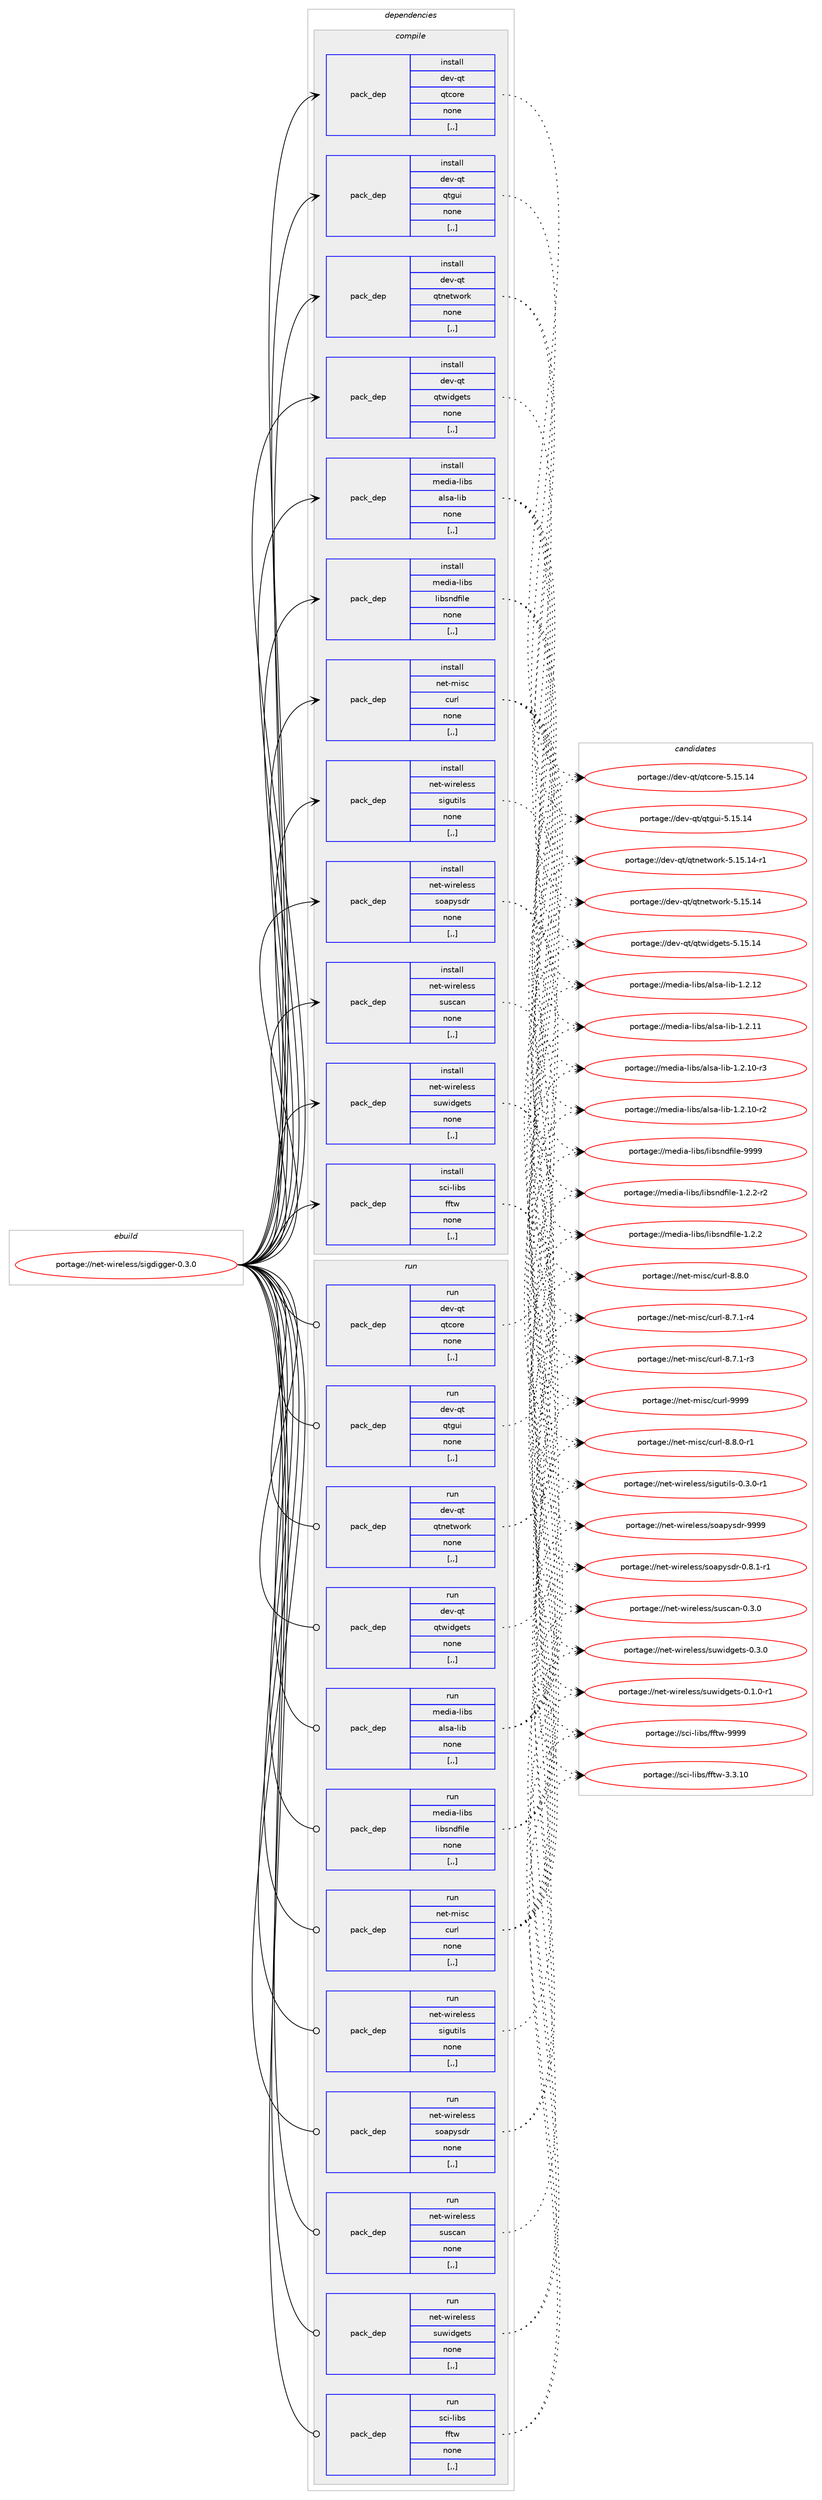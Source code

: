 digraph prolog {

# *************
# Graph options
# *************

newrank=true;
concentrate=true;
compound=true;
graph [rankdir=LR,fontname=Helvetica,fontsize=10,ranksep=1.5];#, ranksep=2.5, nodesep=0.2];
edge  [arrowhead=vee];
node  [fontname=Helvetica,fontsize=10];

# **********
# The ebuild
# **********

subgraph cluster_leftcol {
color=gray;
label=<<i>ebuild</i>>;
id [label="portage://net-wireless/sigdigger-0.3.0", color=red, width=4, href="../net-wireless/sigdigger-0.3.0.svg"];
}

# ****************
# The dependencies
# ****************

subgraph cluster_midcol {
color=gray;
label=<<i>dependencies</i>>;
subgraph cluster_compile {
fillcolor="#eeeeee";
style=filled;
label=<<i>compile</i>>;
subgraph pack282447 {
dependency388072 [label=<<TABLE BORDER="0" CELLBORDER="1" CELLSPACING="0" CELLPADDING="4" WIDTH="220"><TR><TD ROWSPAN="6" CELLPADDING="30">pack_dep</TD></TR><TR><TD WIDTH="110">install</TD></TR><TR><TD>dev-qt</TD></TR><TR><TD>qtcore</TD></TR><TR><TD>none</TD></TR><TR><TD>[,,]</TD></TR></TABLE>>, shape=none, color=blue];
}
id:e -> dependency388072:w [weight=20,style="solid",arrowhead="vee"];
subgraph pack282448 {
dependency388073 [label=<<TABLE BORDER="0" CELLBORDER="1" CELLSPACING="0" CELLPADDING="4" WIDTH="220"><TR><TD ROWSPAN="6" CELLPADDING="30">pack_dep</TD></TR><TR><TD WIDTH="110">install</TD></TR><TR><TD>dev-qt</TD></TR><TR><TD>qtgui</TD></TR><TR><TD>none</TD></TR><TR><TD>[,,]</TD></TR></TABLE>>, shape=none, color=blue];
}
id:e -> dependency388073:w [weight=20,style="solid",arrowhead="vee"];
subgraph pack282449 {
dependency388074 [label=<<TABLE BORDER="0" CELLBORDER="1" CELLSPACING="0" CELLPADDING="4" WIDTH="220"><TR><TD ROWSPAN="6" CELLPADDING="30">pack_dep</TD></TR><TR><TD WIDTH="110">install</TD></TR><TR><TD>dev-qt</TD></TR><TR><TD>qtnetwork</TD></TR><TR><TD>none</TD></TR><TR><TD>[,,]</TD></TR></TABLE>>, shape=none, color=blue];
}
id:e -> dependency388074:w [weight=20,style="solid",arrowhead="vee"];
subgraph pack282450 {
dependency388075 [label=<<TABLE BORDER="0" CELLBORDER="1" CELLSPACING="0" CELLPADDING="4" WIDTH="220"><TR><TD ROWSPAN="6" CELLPADDING="30">pack_dep</TD></TR><TR><TD WIDTH="110">install</TD></TR><TR><TD>dev-qt</TD></TR><TR><TD>qtwidgets</TD></TR><TR><TD>none</TD></TR><TR><TD>[,,]</TD></TR></TABLE>>, shape=none, color=blue];
}
id:e -> dependency388075:w [weight=20,style="solid",arrowhead="vee"];
subgraph pack282451 {
dependency388076 [label=<<TABLE BORDER="0" CELLBORDER="1" CELLSPACING="0" CELLPADDING="4" WIDTH="220"><TR><TD ROWSPAN="6" CELLPADDING="30">pack_dep</TD></TR><TR><TD WIDTH="110">install</TD></TR><TR><TD>media-libs</TD></TR><TR><TD>alsa-lib</TD></TR><TR><TD>none</TD></TR><TR><TD>[,,]</TD></TR></TABLE>>, shape=none, color=blue];
}
id:e -> dependency388076:w [weight=20,style="solid",arrowhead="vee"];
subgraph pack282452 {
dependency388077 [label=<<TABLE BORDER="0" CELLBORDER="1" CELLSPACING="0" CELLPADDING="4" WIDTH="220"><TR><TD ROWSPAN="6" CELLPADDING="30">pack_dep</TD></TR><TR><TD WIDTH="110">install</TD></TR><TR><TD>media-libs</TD></TR><TR><TD>libsndfile</TD></TR><TR><TD>none</TD></TR><TR><TD>[,,]</TD></TR></TABLE>>, shape=none, color=blue];
}
id:e -> dependency388077:w [weight=20,style="solid",arrowhead="vee"];
subgraph pack282453 {
dependency388078 [label=<<TABLE BORDER="0" CELLBORDER="1" CELLSPACING="0" CELLPADDING="4" WIDTH="220"><TR><TD ROWSPAN="6" CELLPADDING="30">pack_dep</TD></TR><TR><TD WIDTH="110">install</TD></TR><TR><TD>net-misc</TD></TR><TR><TD>curl</TD></TR><TR><TD>none</TD></TR><TR><TD>[,,]</TD></TR></TABLE>>, shape=none, color=blue];
}
id:e -> dependency388078:w [weight=20,style="solid",arrowhead="vee"];
subgraph pack282454 {
dependency388079 [label=<<TABLE BORDER="0" CELLBORDER="1" CELLSPACING="0" CELLPADDING="4" WIDTH="220"><TR><TD ROWSPAN="6" CELLPADDING="30">pack_dep</TD></TR><TR><TD WIDTH="110">install</TD></TR><TR><TD>net-wireless</TD></TR><TR><TD>sigutils</TD></TR><TR><TD>none</TD></TR><TR><TD>[,,]</TD></TR></TABLE>>, shape=none, color=blue];
}
id:e -> dependency388079:w [weight=20,style="solid",arrowhead="vee"];
subgraph pack282455 {
dependency388080 [label=<<TABLE BORDER="0" CELLBORDER="1" CELLSPACING="0" CELLPADDING="4" WIDTH="220"><TR><TD ROWSPAN="6" CELLPADDING="30">pack_dep</TD></TR><TR><TD WIDTH="110">install</TD></TR><TR><TD>net-wireless</TD></TR><TR><TD>soapysdr</TD></TR><TR><TD>none</TD></TR><TR><TD>[,,]</TD></TR></TABLE>>, shape=none, color=blue];
}
id:e -> dependency388080:w [weight=20,style="solid",arrowhead="vee"];
subgraph pack282456 {
dependency388081 [label=<<TABLE BORDER="0" CELLBORDER="1" CELLSPACING="0" CELLPADDING="4" WIDTH="220"><TR><TD ROWSPAN="6" CELLPADDING="30">pack_dep</TD></TR><TR><TD WIDTH="110">install</TD></TR><TR><TD>net-wireless</TD></TR><TR><TD>suscan</TD></TR><TR><TD>none</TD></TR><TR><TD>[,,]</TD></TR></TABLE>>, shape=none, color=blue];
}
id:e -> dependency388081:w [weight=20,style="solid",arrowhead="vee"];
subgraph pack282457 {
dependency388082 [label=<<TABLE BORDER="0" CELLBORDER="1" CELLSPACING="0" CELLPADDING="4" WIDTH="220"><TR><TD ROWSPAN="6" CELLPADDING="30">pack_dep</TD></TR><TR><TD WIDTH="110">install</TD></TR><TR><TD>net-wireless</TD></TR><TR><TD>suwidgets</TD></TR><TR><TD>none</TD></TR><TR><TD>[,,]</TD></TR></TABLE>>, shape=none, color=blue];
}
id:e -> dependency388082:w [weight=20,style="solid",arrowhead="vee"];
subgraph pack282458 {
dependency388083 [label=<<TABLE BORDER="0" CELLBORDER="1" CELLSPACING="0" CELLPADDING="4" WIDTH="220"><TR><TD ROWSPAN="6" CELLPADDING="30">pack_dep</TD></TR><TR><TD WIDTH="110">install</TD></TR><TR><TD>sci-libs</TD></TR><TR><TD>fftw</TD></TR><TR><TD>none</TD></TR><TR><TD>[,,]</TD></TR></TABLE>>, shape=none, color=blue];
}
id:e -> dependency388083:w [weight=20,style="solid",arrowhead="vee"];
}
subgraph cluster_compileandrun {
fillcolor="#eeeeee";
style=filled;
label=<<i>compile and run</i>>;
}
subgraph cluster_run {
fillcolor="#eeeeee";
style=filled;
label=<<i>run</i>>;
subgraph pack282459 {
dependency388084 [label=<<TABLE BORDER="0" CELLBORDER="1" CELLSPACING="0" CELLPADDING="4" WIDTH="220"><TR><TD ROWSPAN="6" CELLPADDING="30">pack_dep</TD></TR><TR><TD WIDTH="110">run</TD></TR><TR><TD>dev-qt</TD></TR><TR><TD>qtcore</TD></TR><TR><TD>none</TD></TR><TR><TD>[,,]</TD></TR></TABLE>>, shape=none, color=blue];
}
id:e -> dependency388084:w [weight=20,style="solid",arrowhead="odot"];
subgraph pack282460 {
dependency388085 [label=<<TABLE BORDER="0" CELLBORDER="1" CELLSPACING="0" CELLPADDING="4" WIDTH="220"><TR><TD ROWSPAN="6" CELLPADDING="30">pack_dep</TD></TR><TR><TD WIDTH="110">run</TD></TR><TR><TD>dev-qt</TD></TR><TR><TD>qtgui</TD></TR><TR><TD>none</TD></TR><TR><TD>[,,]</TD></TR></TABLE>>, shape=none, color=blue];
}
id:e -> dependency388085:w [weight=20,style="solid",arrowhead="odot"];
subgraph pack282461 {
dependency388086 [label=<<TABLE BORDER="0" CELLBORDER="1" CELLSPACING="0" CELLPADDING="4" WIDTH="220"><TR><TD ROWSPAN="6" CELLPADDING="30">pack_dep</TD></TR><TR><TD WIDTH="110">run</TD></TR><TR><TD>dev-qt</TD></TR><TR><TD>qtnetwork</TD></TR><TR><TD>none</TD></TR><TR><TD>[,,]</TD></TR></TABLE>>, shape=none, color=blue];
}
id:e -> dependency388086:w [weight=20,style="solid",arrowhead="odot"];
subgraph pack282462 {
dependency388087 [label=<<TABLE BORDER="0" CELLBORDER="1" CELLSPACING="0" CELLPADDING="4" WIDTH="220"><TR><TD ROWSPAN="6" CELLPADDING="30">pack_dep</TD></TR><TR><TD WIDTH="110">run</TD></TR><TR><TD>dev-qt</TD></TR><TR><TD>qtwidgets</TD></TR><TR><TD>none</TD></TR><TR><TD>[,,]</TD></TR></TABLE>>, shape=none, color=blue];
}
id:e -> dependency388087:w [weight=20,style="solid",arrowhead="odot"];
subgraph pack282463 {
dependency388088 [label=<<TABLE BORDER="0" CELLBORDER="1" CELLSPACING="0" CELLPADDING="4" WIDTH="220"><TR><TD ROWSPAN="6" CELLPADDING="30">pack_dep</TD></TR><TR><TD WIDTH="110">run</TD></TR><TR><TD>media-libs</TD></TR><TR><TD>alsa-lib</TD></TR><TR><TD>none</TD></TR><TR><TD>[,,]</TD></TR></TABLE>>, shape=none, color=blue];
}
id:e -> dependency388088:w [weight=20,style="solid",arrowhead="odot"];
subgraph pack282464 {
dependency388089 [label=<<TABLE BORDER="0" CELLBORDER="1" CELLSPACING="0" CELLPADDING="4" WIDTH="220"><TR><TD ROWSPAN="6" CELLPADDING="30">pack_dep</TD></TR><TR><TD WIDTH="110">run</TD></TR><TR><TD>media-libs</TD></TR><TR><TD>libsndfile</TD></TR><TR><TD>none</TD></TR><TR><TD>[,,]</TD></TR></TABLE>>, shape=none, color=blue];
}
id:e -> dependency388089:w [weight=20,style="solid",arrowhead="odot"];
subgraph pack282465 {
dependency388090 [label=<<TABLE BORDER="0" CELLBORDER="1" CELLSPACING="0" CELLPADDING="4" WIDTH="220"><TR><TD ROWSPAN="6" CELLPADDING="30">pack_dep</TD></TR><TR><TD WIDTH="110">run</TD></TR><TR><TD>net-misc</TD></TR><TR><TD>curl</TD></TR><TR><TD>none</TD></TR><TR><TD>[,,]</TD></TR></TABLE>>, shape=none, color=blue];
}
id:e -> dependency388090:w [weight=20,style="solid",arrowhead="odot"];
subgraph pack282466 {
dependency388091 [label=<<TABLE BORDER="0" CELLBORDER="1" CELLSPACING="0" CELLPADDING="4" WIDTH="220"><TR><TD ROWSPAN="6" CELLPADDING="30">pack_dep</TD></TR><TR><TD WIDTH="110">run</TD></TR><TR><TD>net-wireless</TD></TR><TR><TD>sigutils</TD></TR><TR><TD>none</TD></TR><TR><TD>[,,]</TD></TR></TABLE>>, shape=none, color=blue];
}
id:e -> dependency388091:w [weight=20,style="solid",arrowhead="odot"];
subgraph pack282467 {
dependency388092 [label=<<TABLE BORDER="0" CELLBORDER="1" CELLSPACING="0" CELLPADDING="4" WIDTH="220"><TR><TD ROWSPAN="6" CELLPADDING="30">pack_dep</TD></TR><TR><TD WIDTH="110">run</TD></TR><TR><TD>net-wireless</TD></TR><TR><TD>soapysdr</TD></TR><TR><TD>none</TD></TR><TR><TD>[,,]</TD></TR></TABLE>>, shape=none, color=blue];
}
id:e -> dependency388092:w [weight=20,style="solid",arrowhead="odot"];
subgraph pack282468 {
dependency388093 [label=<<TABLE BORDER="0" CELLBORDER="1" CELLSPACING="0" CELLPADDING="4" WIDTH="220"><TR><TD ROWSPAN="6" CELLPADDING="30">pack_dep</TD></TR><TR><TD WIDTH="110">run</TD></TR><TR><TD>net-wireless</TD></TR><TR><TD>suscan</TD></TR><TR><TD>none</TD></TR><TR><TD>[,,]</TD></TR></TABLE>>, shape=none, color=blue];
}
id:e -> dependency388093:w [weight=20,style="solid",arrowhead="odot"];
subgraph pack282469 {
dependency388094 [label=<<TABLE BORDER="0" CELLBORDER="1" CELLSPACING="0" CELLPADDING="4" WIDTH="220"><TR><TD ROWSPAN="6" CELLPADDING="30">pack_dep</TD></TR><TR><TD WIDTH="110">run</TD></TR><TR><TD>net-wireless</TD></TR><TR><TD>suwidgets</TD></TR><TR><TD>none</TD></TR><TR><TD>[,,]</TD></TR></TABLE>>, shape=none, color=blue];
}
id:e -> dependency388094:w [weight=20,style="solid",arrowhead="odot"];
subgraph pack282470 {
dependency388095 [label=<<TABLE BORDER="0" CELLBORDER="1" CELLSPACING="0" CELLPADDING="4" WIDTH="220"><TR><TD ROWSPAN="6" CELLPADDING="30">pack_dep</TD></TR><TR><TD WIDTH="110">run</TD></TR><TR><TD>sci-libs</TD></TR><TR><TD>fftw</TD></TR><TR><TD>none</TD></TR><TR><TD>[,,]</TD></TR></TABLE>>, shape=none, color=blue];
}
id:e -> dependency388095:w [weight=20,style="solid",arrowhead="odot"];
}
}

# **************
# The candidates
# **************

subgraph cluster_choices {
rank=same;
color=gray;
label=<<i>candidates</i>>;

subgraph choice282447 {
color=black;
nodesep=1;
choice1001011184511311647113116991111141014553464953464952 [label="portage://dev-qt/qtcore-5.15.14", color=red, width=4,href="../dev-qt/qtcore-5.15.14.svg"];
dependency388072:e -> choice1001011184511311647113116991111141014553464953464952:w [style=dotted,weight="100"];
}
subgraph choice282448 {
color=black;
nodesep=1;
choice10010111845113116471131161031171054553464953464952 [label="portage://dev-qt/qtgui-5.15.14", color=red, width=4,href="../dev-qt/qtgui-5.15.14.svg"];
dependency388073:e -> choice10010111845113116471131161031171054553464953464952:w [style=dotted,weight="100"];
}
subgraph choice282449 {
color=black;
nodesep=1;
choice100101118451131164711311611010111611911111410745534649534649524511449 [label="portage://dev-qt/qtnetwork-5.15.14-r1", color=red, width=4,href="../dev-qt/qtnetwork-5.15.14-r1.svg"];
choice10010111845113116471131161101011161191111141074553464953464952 [label="portage://dev-qt/qtnetwork-5.15.14", color=red, width=4,href="../dev-qt/qtnetwork-5.15.14.svg"];
dependency388074:e -> choice100101118451131164711311611010111611911111410745534649534649524511449:w [style=dotted,weight="100"];
dependency388074:e -> choice10010111845113116471131161101011161191111141074553464953464952:w [style=dotted,weight="100"];
}
subgraph choice282450 {
color=black;
nodesep=1;
choice10010111845113116471131161191051001031011161154553464953464952 [label="portage://dev-qt/qtwidgets-5.15.14", color=red, width=4,href="../dev-qt/qtwidgets-5.15.14.svg"];
dependency388075:e -> choice10010111845113116471131161191051001031011161154553464953464952:w [style=dotted,weight="100"];
}
subgraph choice282451 {
color=black;
nodesep=1;
choice109101100105974510810598115479710811597451081059845494650464950 [label="portage://media-libs/alsa-lib-1.2.12", color=red, width=4,href="../media-libs/alsa-lib-1.2.12.svg"];
choice109101100105974510810598115479710811597451081059845494650464949 [label="portage://media-libs/alsa-lib-1.2.11", color=red, width=4,href="../media-libs/alsa-lib-1.2.11.svg"];
choice1091011001059745108105981154797108115974510810598454946504649484511451 [label="portage://media-libs/alsa-lib-1.2.10-r3", color=red, width=4,href="../media-libs/alsa-lib-1.2.10-r3.svg"];
choice1091011001059745108105981154797108115974510810598454946504649484511450 [label="portage://media-libs/alsa-lib-1.2.10-r2", color=red, width=4,href="../media-libs/alsa-lib-1.2.10-r2.svg"];
dependency388076:e -> choice109101100105974510810598115479710811597451081059845494650464950:w [style=dotted,weight="100"];
dependency388076:e -> choice109101100105974510810598115479710811597451081059845494650464949:w [style=dotted,weight="100"];
dependency388076:e -> choice1091011001059745108105981154797108115974510810598454946504649484511451:w [style=dotted,weight="100"];
dependency388076:e -> choice1091011001059745108105981154797108115974510810598454946504649484511450:w [style=dotted,weight="100"];
}
subgraph choice282452 {
color=black;
nodesep=1;
choice10910110010597451081059811547108105981151101001021051081014557575757 [label="portage://media-libs/libsndfile-9999", color=red, width=4,href="../media-libs/libsndfile-9999.svg"];
choice10910110010597451081059811547108105981151101001021051081014549465046504511450 [label="portage://media-libs/libsndfile-1.2.2-r2", color=red, width=4,href="../media-libs/libsndfile-1.2.2-r2.svg"];
choice1091011001059745108105981154710810598115110100102105108101454946504650 [label="portage://media-libs/libsndfile-1.2.2", color=red, width=4,href="../media-libs/libsndfile-1.2.2.svg"];
dependency388077:e -> choice10910110010597451081059811547108105981151101001021051081014557575757:w [style=dotted,weight="100"];
dependency388077:e -> choice10910110010597451081059811547108105981151101001021051081014549465046504511450:w [style=dotted,weight="100"];
dependency388077:e -> choice1091011001059745108105981154710810598115110100102105108101454946504650:w [style=dotted,weight="100"];
}
subgraph choice282453 {
color=black;
nodesep=1;
choice110101116451091051159947991171141084557575757 [label="portage://net-misc/curl-9999", color=red, width=4,href="../net-misc/curl-9999.svg"];
choice110101116451091051159947991171141084556465646484511449 [label="portage://net-misc/curl-8.8.0-r1", color=red, width=4,href="../net-misc/curl-8.8.0-r1.svg"];
choice11010111645109105115994799117114108455646564648 [label="portage://net-misc/curl-8.8.0", color=red, width=4,href="../net-misc/curl-8.8.0.svg"];
choice110101116451091051159947991171141084556465546494511452 [label="portage://net-misc/curl-8.7.1-r4", color=red, width=4,href="../net-misc/curl-8.7.1-r4.svg"];
choice110101116451091051159947991171141084556465546494511451 [label="portage://net-misc/curl-8.7.1-r3", color=red, width=4,href="../net-misc/curl-8.7.1-r3.svg"];
dependency388078:e -> choice110101116451091051159947991171141084557575757:w [style=dotted,weight="100"];
dependency388078:e -> choice110101116451091051159947991171141084556465646484511449:w [style=dotted,weight="100"];
dependency388078:e -> choice11010111645109105115994799117114108455646564648:w [style=dotted,weight="100"];
dependency388078:e -> choice110101116451091051159947991171141084556465546494511452:w [style=dotted,weight="100"];
dependency388078:e -> choice110101116451091051159947991171141084556465546494511451:w [style=dotted,weight="100"];
}
subgraph choice282454 {
color=black;
nodesep=1;
choice11010111645119105114101108101115115471151051031171161051081154548465146484511449 [label="portage://net-wireless/sigutils-0.3.0-r1", color=red, width=4,href="../net-wireless/sigutils-0.3.0-r1.svg"];
dependency388079:e -> choice11010111645119105114101108101115115471151051031171161051081154548465146484511449:w [style=dotted,weight="100"];
}
subgraph choice282455 {
color=black;
nodesep=1;
choice1101011164511910511410110810111511547115111971121211151001144557575757 [label="portage://net-wireless/soapysdr-9999", color=red, width=4,href="../net-wireless/soapysdr-9999.svg"];
choice1101011164511910511410110810111511547115111971121211151001144548465646494511449 [label="portage://net-wireless/soapysdr-0.8.1-r1", color=red, width=4,href="../net-wireless/soapysdr-0.8.1-r1.svg"];
dependency388080:e -> choice1101011164511910511410110810111511547115111971121211151001144557575757:w [style=dotted,weight="100"];
dependency388080:e -> choice1101011164511910511410110810111511547115111971121211151001144548465646494511449:w [style=dotted,weight="100"];
}
subgraph choice282456 {
color=black;
nodesep=1;
choice11010111645119105114101108101115115471151171159997110454846514648 [label="portage://net-wireless/suscan-0.3.0", color=red, width=4,href="../net-wireless/suscan-0.3.0.svg"];
dependency388081:e -> choice11010111645119105114101108101115115471151171159997110454846514648:w [style=dotted,weight="100"];
}
subgraph choice282457 {
color=black;
nodesep=1;
choice1101011164511910511410110810111511547115117119105100103101116115454846514648 [label="portage://net-wireless/suwidgets-0.3.0", color=red, width=4,href="../net-wireless/suwidgets-0.3.0.svg"];
choice11010111645119105114101108101115115471151171191051001031011161154548464946484511449 [label="portage://net-wireless/suwidgets-0.1.0-r1", color=red, width=4,href="../net-wireless/suwidgets-0.1.0-r1.svg"];
dependency388082:e -> choice1101011164511910511410110810111511547115117119105100103101116115454846514648:w [style=dotted,weight="100"];
dependency388082:e -> choice11010111645119105114101108101115115471151171191051001031011161154548464946484511449:w [style=dotted,weight="100"];
}
subgraph choice282458 {
color=black;
nodesep=1;
choice115991054510810598115471021021161194557575757 [label="portage://sci-libs/fftw-9999", color=red, width=4,href="../sci-libs/fftw-9999.svg"];
choice1159910545108105981154710210211611945514651464948 [label="portage://sci-libs/fftw-3.3.10", color=red, width=4,href="../sci-libs/fftw-3.3.10.svg"];
dependency388083:e -> choice115991054510810598115471021021161194557575757:w [style=dotted,weight="100"];
dependency388083:e -> choice1159910545108105981154710210211611945514651464948:w [style=dotted,weight="100"];
}
subgraph choice282459 {
color=black;
nodesep=1;
choice1001011184511311647113116991111141014553464953464952 [label="portage://dev-qt/qtcore-5.15.14", color=red, width=4,href="../dev-qt/qtcore-5.15.14.svg"];
dependency388084:e -> choice1001011184511311647113116991111141014553464953464952:w [style=dotted,weight="100"];
}
subgraph choice282460 {
color=black;
nodesep=1;
choice10010111845113116471131161031171054553464953464952 [label="portage://dev-qt/qtgui-5.15.14", color=red, width=4,href="../dev-qt/qtgui-5.15.14.svg"];
dependency388085:e -> choice10010111845113116471131161031171054553464953464952:w [style=dotted,weight="100"];
}
subgraph choice282461 {
color=black;
nodesep=1;
choice100101118451131164711311611010111611911111410745534649534649524511449 [label="portage://dev-qt/qtnetwork-5.15.14-r1", color=red, width=4,href="../dev-qt/qtnetwork-5.15.14-r1.svg"];
choice10010111845113116471131161101011161191111141074553464953464952 [label="portage://dev-qt/qtnetwork-5.15.14", color=red, width=4,href="../dev-qt/qtnetwork-5.15.14.svg"];
dependency388086:e -> choice100101118451131164711311611010111611911111410745534649534649524511449:w [style=dotted,weight="100"];
dependency388086:e -> choice10010111845113116471131161101011161191111141074553464953464952:w [style=dotted,weight="100"];
}
subgraph choice282462 {
color=black;
nodesep=1;
choice10010111845113116471131161191051001031011161154553464953464952 [label="portage://dev-qt/qtwidgets-5.15.14", color=red, width=4,href="../dev-qt/qtwidgets-5.15.14.svg"];
dependency388087:e -> choice10010111845113116471131161191051001031011161154553464953464952:w [style=dotted,weight="100"];
}
subgraph choice282463 {
color=black;
nodesep=1;
choice109101100105974510810598115479710811597451081059845494650464950 [label="portage://media-libs/alsa-lib-1.2.12", color=red, width=4,href="../media-libs/alsa-lib-1.2.12.svg"];
choice109101100105974510810598115479710811597451081059845494650464949 [label="portage://media-libs/alsa-lib-1.2.11", color=red, width=4,href="../media-libs/alsa-lib-1.2.11.svg"];
choice1091011001059745108105981154797108115974510810598454946504649484511451 [label="portage://media-libs/alsa-lib-1.2.10-r3", color=red, width=4,href="../media-libs/alsa-lib-1.2.10-r3.svg"];
choice1091011001059745108105981154797108115974510810598454946504649484511450 [label="portage://media-libs/alsa-lib-1.2.10-r2", color=red, width=4,href="../media-libs/alsa-lib-1.2.10-r2.svg"];
dependency388088:e -> choice109101100105974510810598115479710811597451081059845494650464950:w [style=dotted,weight="100"];
dependency388088:e -> choice109101100105974510810598115479710811597451081059845494650464949:w [style=dotted,weight="100"];
dependency388088:e -> choice1091011001059745108105981154797108115974510810598454946504649484511451:w [style=dotted,weight="100"];
dependency388088:e -> choice1091011001059745108105981154797108115974510810598454946504649484511450:w [style=dotted,weight="100"];
}
subgraph choice282464 {
color=black;
nodesep=1;
choice10910110010597451081059811547108105981151101001021051081014557575757 [label="portage://media-libs/libsndfile-9999", color=red, width=4,href="../media-libs/libsndfile-9999.svg"];
choice10910110010597451081059811547108105981151101001021051081014549465046504511450 [label="portage://media-libs/libsndfile-1.2.2-r2", color=red, width=4,href="../media-libs/libsndfile-1.2.2-r2.svg"];
choice1091011001059745108105981154710810598115110100102105108101454946504650 [label="portage://media-libs/libsndfile-1.2.2", color=red, width=4,href="../media-libs/libsndfile-1.2.2.svg"];
dependency388089:e -> choice10910110010597451081059811547108105981151101001021051081014557575757:w [style=dotted,weight="100"];
dependency388089:e -> choice10910110010597451081059811547108105981151101001021051081014549465046504511450:w [style=dotted,weight="100"];
dependency388089:e -> choice1091011001059745108105981154710810598115110100102105108101454946504650:w [style=dotted,weight="100"];
}
subgraph choice282465 {
color=black;
nodesep=1;
choice110101116451091051159947991171141084557575757 [label="portage://net-misc/curl-9999", color=red, width=4,href="../net-misc/curl-9999.svg"];
choice110101116451091051159947991171141084556465646484511449 [label="portage://net-misc/curl-8.8.0-r1", color=red, width=4,href="../net-misc/curl-8.8.0-r1.svg"];
choice11010111645109105115994799117114108455646564648 [label="portage://net-misc/curl-8.8.0", color=red, width=4,href="../net-misc/curl-8.8.0.svg"];
choice110101116451091051159947991171141084556465546494511452 [label="portage://net-misc/curl-8.7.1-r4", color=red, width=4,href="../net-misc/curl-8.7.1-r4.svg"];
choice110101116451091051159947991171141084556465546494511451 [label="portage://net-misc/curl-8.7.1-r3", color=red, width=4,href="../net-misc/curl-8.7.1-r3.svg"];
dependency388090:e -> choice110101116451091051159947991171141084557575757:w [style=dotted,weight="100"];
dependency388090:e -> choice110101116451091051159947991171141084556465646484511449:w [style=dotted,weight="100"];
dependency388090:e -> choice11010111645109105115994799117114108455646564648:w [style=dotted,weight="100"];
dependency388090:e -> choice110101116451091051159947991171141084556465546494511452:w [style=dotted,weight="100"];
dependency388090:e -> choice110101116451091051159947991171141084556465546494511451:w [style=dotted,weight="100"];
}
subgraph choice282466 {
color=black;
nodesep=1;
choice11010111645119105114101108101115115471151051031171161051081154548465146484511449 [label="portage://net-wireless/sigutils-0.3.0-r1", color=red, width=4,href="../net-wireless/sigutils-0.3.0-r1.svg"];
dependency388091:e -> choice11010111645119105114101108101115115471151051031171161051081154548465146484511449:w [style=dotted,weight="100"];
}
subgraph choice282467 {
color=black;
nodesep=1;
choice1101011164511910511410110810111511547115111971121211151001144557575757 [label="portage://net-wireless/soapysdr-9999", color=red, width=4,href="../net-wireless/soapysdr-9999.svg"];
choice1101011164511910511410110810111511547115111971121211151001144548465646494511449 [label="portage://net-wireless/soapysdr-0.8.1-r1", color=red, width=4,href="../net-wireless/soapysdr-0.8.1-r1.svg"];
dependency388092:e -> choice1101011164511910511410110810111511547115111971121211151001144557575757:w [style=dotted,weight="100"];
dependency388092:e -> choice1101011164511910511410110810111511547115111971121211151001144548465646494511449:w [style=dotted,weight="100"];
}
subgraph choice282468 {
color=black;
nodesep=1;
choice11010111645119105114101108101115115471151171159997110454846514648 [label="portage://net-wireless/suscan-0.3.0", color=red, width=4,href="../net-wireless/suscan-0.3.0.svg"];
dependency388093:e -> choice11010111645119105114101108101115115471151171159997110454846514648:w [style=dotted,weight="100"];
}
subgraph choice282469 {
color=black;
nodesep=1;
choice1101011164511910511410110810111511547115117119105100103101116115454846514648 [label="portage://net-wireless/suwidgets-0.3.0", color=red, width=4,href="../net-wireless/suwidgets-0.3.0.svg"];
choice11010111645119105114101108101115115471151171191051001031011161154548464946484511449 [label="portage://net-wireless/suwidgets-0.1.0-r1", color=red, width=4,href="../net-wireless/suwidgets-0.1.0-r1.svg"];
dependency388094:e -> choice1101011164511910511410110810111511547115117119105100103101116115454846514648:w [style=dotted,weight="100"];
dependency388094:e -> choice11010111645119105114101108101115115471151171191051001031011161154548464946484511449:w [style=dotted,weight="100"];
}
subgraph choice282470 {
color=black;
nodesep=1;
choice115991054510810598115471021021161194557575757 [label="portage://sci-libs/fftw-9999", color=red, width=4,href="../sci-libs/fftw-9999.svg"];
choice1159910545108105981154710210211611945514651464948 [label="portage://sci-libs/fftw-3.3.10", color=red, width=4,href="../sci-libs/fftw-3.3.10.svg"];
dependency388095:e -> choice115991054510810598115471021021161194557575757:w [style=dotted,weight="100"];
dependency388095:e -> choice1159910545108105981154710210211611945514651464948:w [style=dotted,weight="100"];
}
}

}
